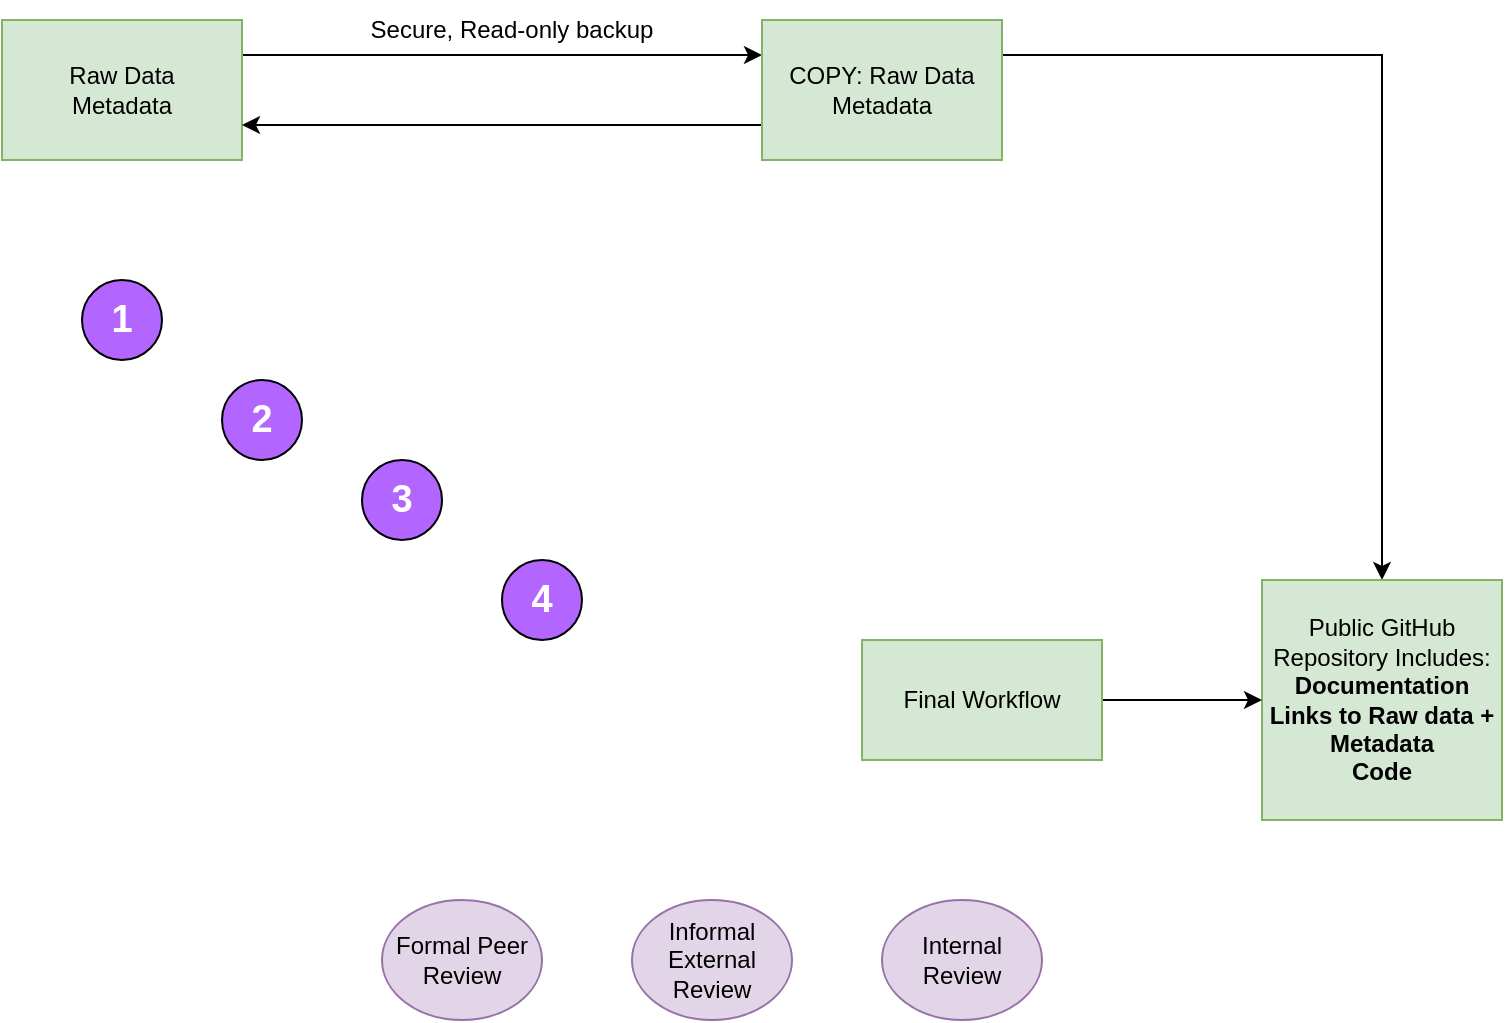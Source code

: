 <mxfile version="20.3.7" type="github">
  <diagram id="Asj_OvlAV7eRFMY_503B" name="Page-1">
    <mxGraphModel dx="782" dy="460" grid="1" gridSize="10" guides="1" tooltips="1" connect="1" arrows="1" fold="1" page="1" pageScale="1" pageWidth="850" pageHeight="1100" math="0" shadow="0">
      <root>
        <mxCell id="0" />
        <mxCell id="1" parent="0" />
        <mxCell id="feJvAz9ZvgBtIoRs770C-3" style="edgeStyle=orthogonalEdgeStyle;rounded=0;orthogonalLoop=1;jettySize=auto;html=1;exitX=1;exitY=0.25;exitDx=0;exitDy=0;entryX=0;entryY=0.25;entryDx=0;entryDy=0;" edge="1" parent="1" source="LIPbDDBm2kCoPktOWhKg-1" target="feJvAz9ZvgBtIoRs770C-2">
          <mxGeometry relative="1" as="geometry" />
        </mxCell>
        <mxCell id="LIPbDDBm2kCoPktOWhKg-1" value="Raw Data&lt;br&gt;Metadata" style="rounded=0;whiteSpace=wrap;html=1;fillColor=#d5e8d4;strokeColor=#82b366;" parent="1" vertex="1">
          <mxGeometry x="40" y="60" width="120" height="70" as="geometry" />
        </mxCell>
        <mxCell id="feJvAz9ZvgBtIoRs770C-4" style="edgeStyle=orthogonalEdgeStyle;rounded=0;orthogonalLoop=1;jettySize=auto;html=1;exitX=0;exitY=0.75;exitDx=0;exitDy=0;entryX=1;entryY=0.75;entryDx=0;entryDy=0;" edge="1" parent="1" source="feJvAz9ZvgBtIoRs770C-2" target="LIPbDDBm2kCoPktOWhKg-1">
          <mxGeometry relative="1" as="geometry" />
        </mxCell>
        <mxCell id="feJvAz9ZvgBtIoRs770C-7" style="edgeStyle=orthogonalEdgeStyle;rounded=0;orthogonalLoop=1;jettySize=auto;html=1;exitX=1;exitY=0.25;exitDx=0;exitDy=0;entryX=0.5;entryY=0;entryDx=0;entryDy=0;" edge="1" parent="1" source="feJvAz9ZvgBtIoRs770C-2" target="feJvAz9ZvgBtIoRs770C-6">
          <mxGeometry relative="1" as="geometry" />
        </mxCell>
        <mxCell id="feJvAz9ZvgBtIoRs770C-2" value="COPY: Raw Data&lt;br&gt;Metadata" style="rounded=0;whiteSpace=wrap;html=1;strokeColor=#82b366;fillColor=#d5e8d4;" vertex="1" parent="1">
          <mxGeometry x="420" y="60" width="120" height="70" as="geometry" />
        </mxCell>
        <mxCell id="feJvAz9ZvgBtIoRs770C-5" value="Secure, Read-only backup" style="text;html=1;strokeColor=none;fillColor=none;align=center;verticalAlign=middle;whiteSpace=wrap;rounded=0;" vertex="1" parent="1">
          <mxGeometry x="200" y="50" width="190" height="30" as="geometry" />
        </mxCell>
        <mxCell id="feJvAz9ZvgBtIoRs770C-6" value="Public GitHub Repository Includes:&lt;br&gt;&lt;b&gt;Documentation&lt;br&gt;Links to Raw data + Metadata&lt;br&gt;Code&lt;/b&gt;" style="rounded=0;whiteSpace=wrap;html=1;strokeColor=#82b366;fillColor=#d5e8d4;" vertex="1" parent="1">
          <mxGeometry x="670" y="340" width="120" height="120" as="geometry" />
        </mxCell>
        <mxCell id="feJvAz9ZvgBtIoRs770C-9" value="" style="edgeStyle=orthogonalEdgeStyle;rounded=0;orthogonalLoop=1;jettySize=auto;html=1;" edge="1" parent="1" source="feJvAz9ZvgBtIoRs770C-8" target="feJvAz9ZvgBtIoRs770C-6">
          <mxGeometry relative="1" as="geometry" />
        </mxCell>
        <mxCell id="feJvAz9ZvgBtIoRs770C-8" value="Final Workflow" style="rounded=0;whiteSpace=wrap;html=1;strokeColor=#82b366;fillColor=#d5e8d4;" vertex="1" parent="1">
          <mxGeometry x="470" y="370" width="120" height="60" as="geometry" />
        </mxCell>
        <mxCell id="feJvAz9ZvgBtIoRs770C-10" value="Internal Review" style="ellipse;whiteSpace=wrap;html=1;strokeColor=#9673a6;fillColor=#e1d5e7;" vertex="1" parent="1">
          <mxGeometry x="480" y="500" width="80" height="60" as="geometry" />
        </mxCell>
        <mxCell id="feJvAz9ZvgBtIoRs770C-11" value="Informal External Review" style="ellipse;whiteSpace=wrap;html=1;strokeColor=#9673a6;fillColor=#e1d5e7;" vertex="1" parent="1">
          <mxGeometry x="355" y="500" width="80" height="60" as="geometry" />
        </mxCell>
        <mxCell id="feJvAz9ZvgBtIoRs770C-12" value="Formal Peer Review" style="ellipse;whiteSpace=wrap;html=1;strokeColor=#9673a6;fillColor=#e1d5e7;" vertex="1" parent="1">
          <mxGeometry x="230" y="500" width="80" height="60" as="geometry" />
        </mxCell>
        <mxCell id="feJvAz9ZvgBtIoRs770C-13" value="&lt;font style=&quot;font-size: 19px;&quot; color=&quot;#ffffff&quot;&gt;1&lt;/font&gt;" style="ellipse;whiteSpace=wrap;html=1;strokeColor=#000000;fillColor=#B266FF;fontStyle=1" vertex="1" parent="1">
          <mxGeometry x="80" y="190" width="40" height="40" as="geometry" />
        </mxCell>
        <mxCell id="feJvAz9ZvgBtIoRs770C-14" value="&lt;font style=&quot;font-size: 19px;&quot; color=&quot;#ffffff&quot;&gt;2&lt;/font&gt;" style="ellipse;whiteSpace=wrap;html=1;strokeColor=#000000;fillColor=#B266FF;fontStyle=1" vertex="1" parent="1">
          <mxGeometry x="150" y="240" width="40" height="40" as="geometry" />
        </mxCell>
        <mxCell id="feJvAz9ZvgBtIoRs770C-15" value="&lt;font style=&quot;font-size: 19px;&quot; color=&quot;#ffffff&quot;&gt;3&lt;/font&gt;" style="ellipse;whiteSpace=wrap;html=1;strokeColor=#000000;fillColor=#B266FF;fontStyle=1" vertex="1" parent="1">
          <mxGeometry x="220" y="280" width="40" height="40" as="geometry" />
        </mxCell>
        <mxCell id="feJvAz9ZvgBtIoRs770C-16" value="&lt;font style=&quot;font-size: 19px;&quot; color=&quot;#ffffff&quot;&gt;4&lt;/font&gt;" style="ellipse;whiteSpace=wrap;html=1;strokeColor=#000000;fillColor=#B266FF;fontStyle=1" vertex="1" parent="1">
          <mxGeometry x="290" y="330" width="40" height="40" as="geometry" />
        </mxCell>
      </root>
    </mxGraphModel>
  </diagram>
</mxfile>
